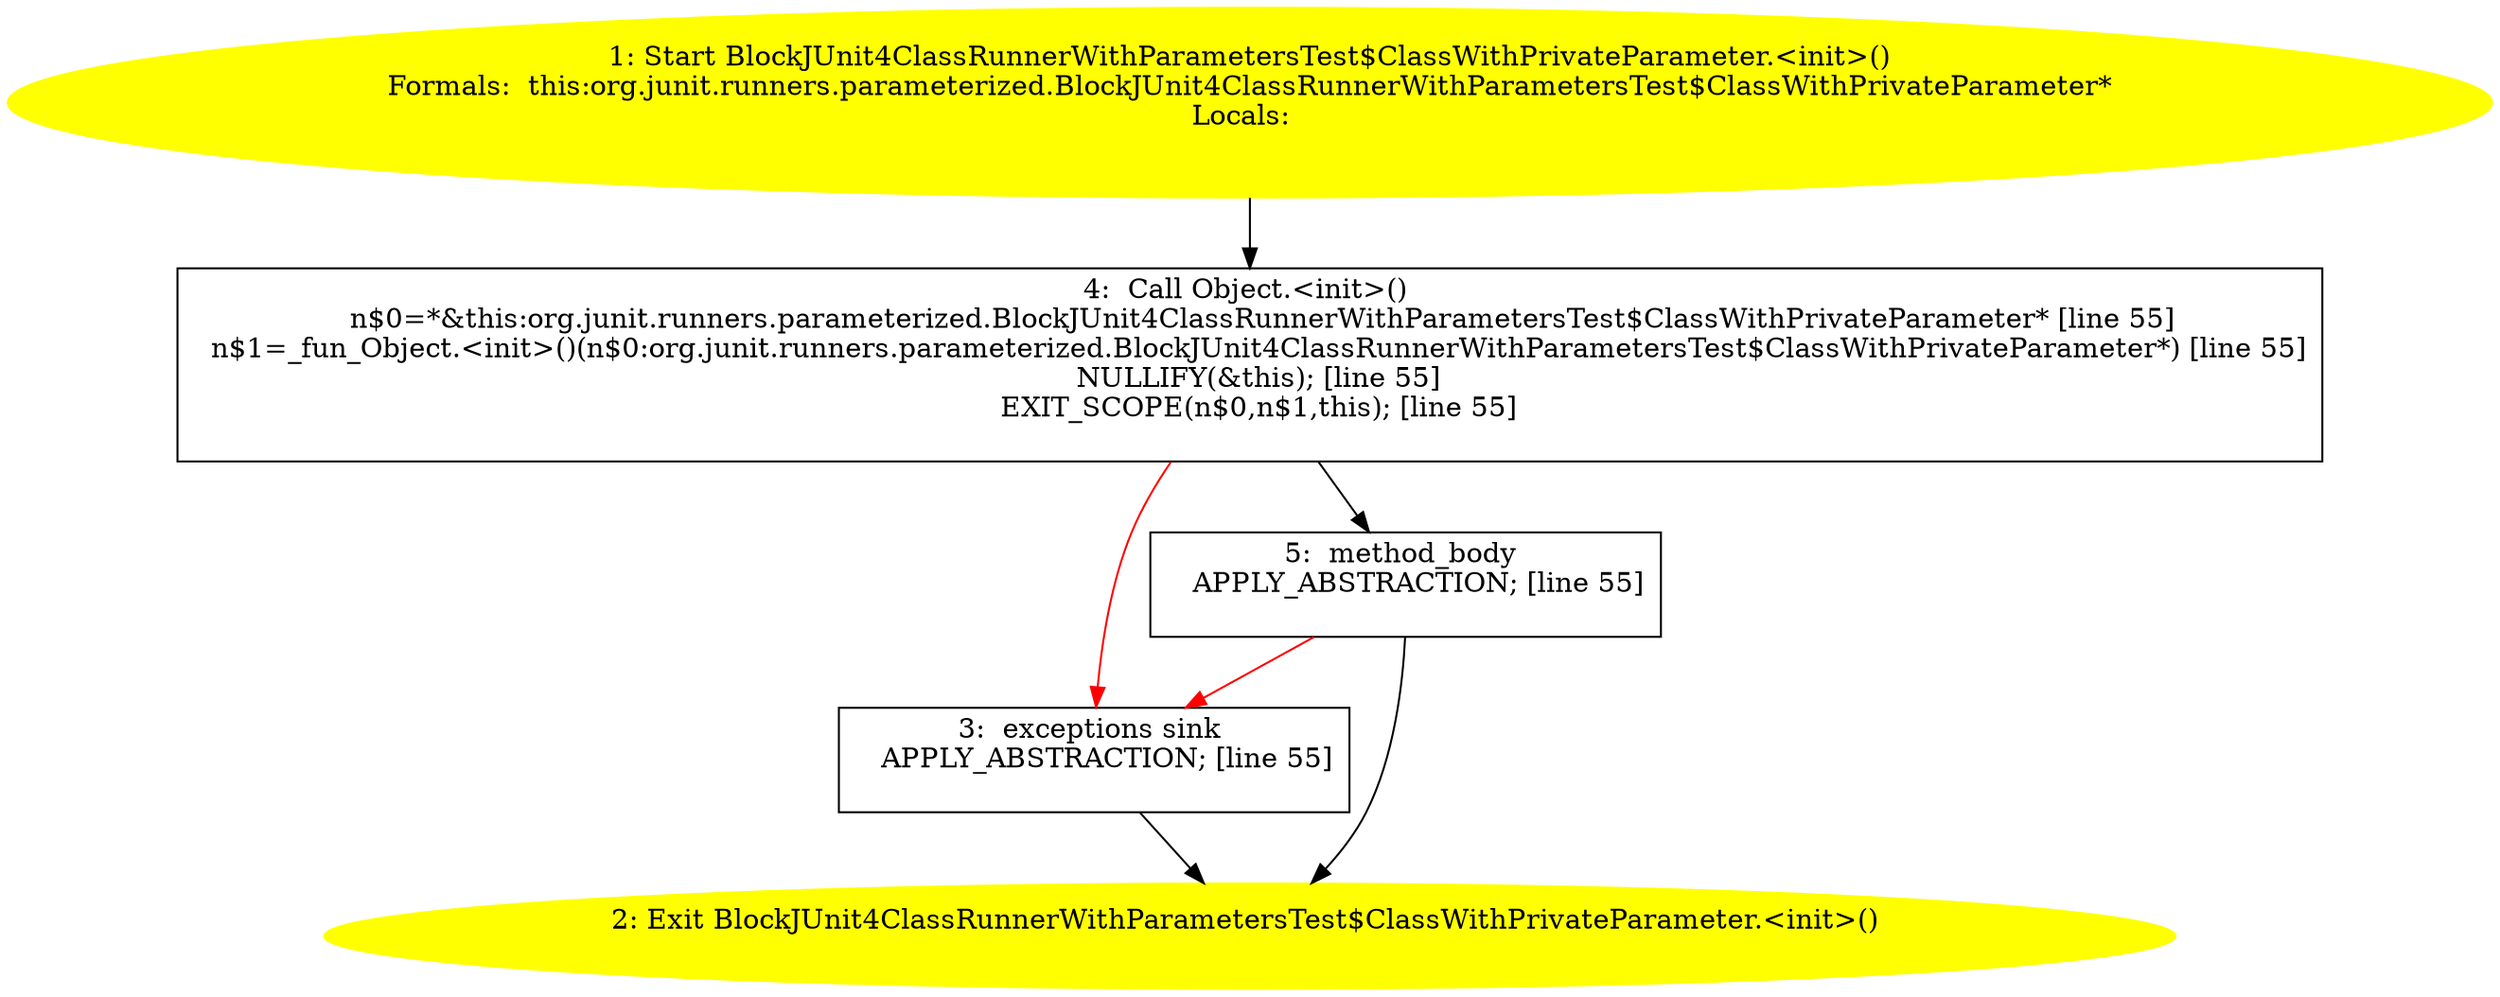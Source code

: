 /* @generated */
digraph cfg {
"org.junit.runners.parameterized.BlockJUnit4ClassRunnerWithParametersTest$ClassWithPrivateParameter.<.68f3cf875bcc094d012d17b01e5fa72b_1" [label="1: Start BlockJUnit4ClassRunnerWithParametersTest$ClassWithPrivateParameter.<init>()\nFormals:  this:org.junit.runners.parameterized.BlockJUnit4ClassRunnerWithParametersTest$ClassWithPrivateParameter*\nLocals:  \n  " color=yellow style=filled]
	

	 "org.junit.runners.parameterized.BlockJUnit4ClassRunnerWithParametersTest$ClassWithPrivateParameter.<.68f3cf875bcc094d012d17b01e5fa72b_1" -> "org.junit.runners.parameterized.BlockJUnit4ClassRunnerWithParametersTest$ClassWithPrivateParameter.<.68f3cf875bcc094d012d17b01e5fa72b_4" ;
"org.junit.runners.parameterized.BlockJUnit4ClassRunnerWithParametersTest$ClassWithPrivateParameter.<.68f3cf875bcc094d012d17b01e5fa72b_2" [label="2: Exit BlockJUnit4ClassRunnerWithParametersTest$ClassWithPrivateParameter.<init>() \n  " color=yellow style=filled]
	

"org.junit.runners.parameterized.BlockJUnit4ClassRunnerWithParametersTest$ClassWithPrivateParameter.<.68f3cf875bcc094d012d17b01e5fa72b_3" [label="3:  exceptions sink \n   APPLY_ABSTRACTION; [line 55]\n " shape="box"]
	

	 "org.junit.runners.parameterized.BlockJUnit4ClassRunnerWithParametersTest$ClassWithPrivateParameter.<.68f3cf875bcc094d012d17b01e5fa72b_3" -> "org.junit.runners.parameterized.BlockJUnit4ClassRunnerWithParametersTest$ClassWithPrivateParameter.<.68f3cf875bcc094d012d17b01e5fa72b_2" ;
"org.junit.runners.parameterized.BlockJUnit4ClassRunnerWithParametersTest$ClassWithPrivateParameter.<.68f3cf875bcc094d012d17b01e5fa72b_4" [label="4:  Call Object.<init>() \n   n$0=*&this:org.junit.runners.parameterized.BlockJUnit4ClassRunnerWithParametersTest$ClassWithPrivateParameter* [line 55]\n  n$1=_fun_Object.<init>()(n$0:org.junit.runners.parameterized.BlockJUnit4ClassRunnerWithParametersTest$ClassWithPrivateParameter*) [line 55]\n  NULLIFY(&this); [line 55]\n  EXIT_SCOPE(n$0,n$1,this); [line 55]\n " shape="box"]
	

	 "org.junit.runners.parameterized.BlockJUnit4ClassRunnerWithParametersTest$ClassWithPrivateParameter.<.68f3cf875bcc094d012d17b01e5fa72b_4" -> "org.junit.runners.parameterized.BlockJUnit4ClassRunnerWithParametersTest$ClassWithPrivateParameter.<.68f3cf875bcc094d012d17b01e5fa72b_5" ;
	 "org.junit.runners.parameterized.BlockJUnit4ClassRunnerWithParametersTest$ClassWithPrivateParameter.<.68f3cf875bcc094d012d17b01e5fa72b_4" -> "org.junit.runners.parameterized.BlockJUnit4ClassRunnerWithParametersTest$ClassWithPrivateParameter.<.68f3cf875bcc094d012d17b01e5fa72b_3" [color="red" ];
"org.junit.runners.parameterized.BlockJUnit4ClassRunnerWithParametersTest$ClassWithPrivateParameter.<.68f3cf875bcc094d012d17b01e5fa72b_5" [label="5:  method_body \n   APPLY_ABSTRACTION; [line 55]\n " shape="box"]
	

	 "org.junit.runners.parameterized.BlockJUnit4ClassRunnerWithParametersTest$ClassWithPrivateParameter.<.68f3cf875bcc094d012d17b01e5fa72b_5" -> "org.junit.runners.parameterized.BlockJUnit4ClassRunnerWithParametersTest$ClassWithPrivateParameter.<.68f3cf875bcc094d012d17b01e5fa72b_2" ;
	 "org.junit.runners.parameterized.BlockJUnit4ClassRunnerWithParametersTest$ClassWithPrivateParameter.<.68f3cf875bcc094d012d17b01e5fa72b_5" -> "org.junit.runners.parameterized.BlockJUnit4ClassRunnerWithParametersTest$ClassWithPrivateParameter.<.68f3cf875bcc094d012d17b01e5fa72b_3" [color="red" ];
}
